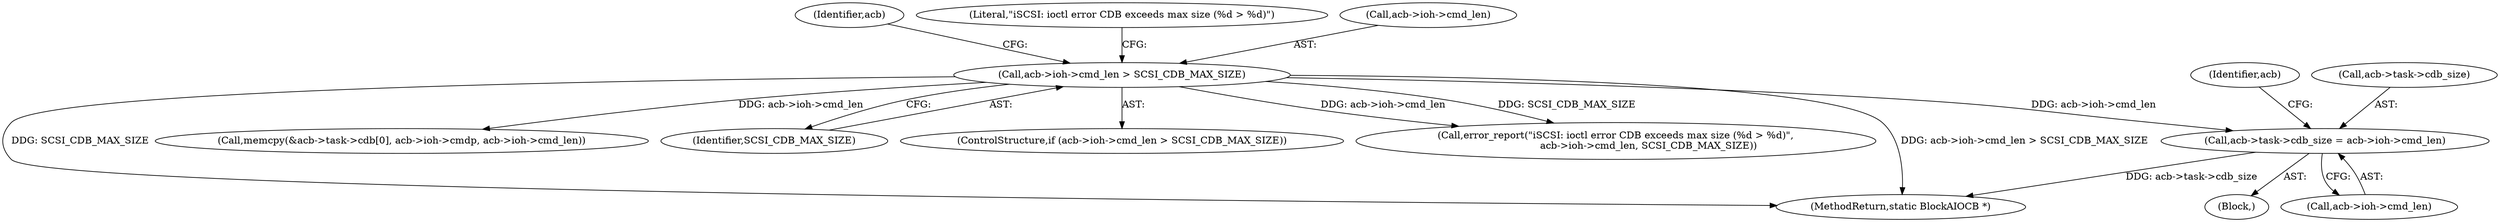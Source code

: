 digraph "0_qemu_a6b3167fa0e825aebb5a7cd8b437b6d41584a196@pointer" {
"1000232" [label="(Call,acb->task->cdb_size = acb->ioh->cmd_len)"];
"1000171" [label="(Call,acb->ioh->cmd_len > SCSI_CDB_MAX_SIZE)"];
"1000420" [label="(MethodReturn,static BlockAIOCB *)"];
"1000193" [label="(Identifier,acb)"];
"1000232" [label="(Call,acb->task->cdb_size = acb->ioh->cmd_len)"];
"1000243" [label="(Call,memcpy(&acb->task->cdb[0], acb->ioh->cmdp, acb->ioh->cmd_len))"];
"1000177" [label="(Identifier,SCSI_CDB_MAX_SIZE)"];
"1000180" [label="(Literal,\"iSCSI: ioctl error CDB exceeds max size (%d > %d)\")"];
"1000248" [label="(Identifier,acb)"];
"1000171" [label="(Call,acb->ioh->cmd_len > SCSI_CDB_MAX_SIZE)"];
"1000170" [label="(ControlStructure,if (acb->ioh->cmd_len > SCSI_CDB_MAX_SIZE))"];
"1000233" [label="(Call,acb->task->cdb_size)"];
"1000179" [label="(Call,error_report(\"iSCSI: ioctl error CDB exceeds max size (%d > %d)\",\n                     acb->ioh->cmd_len, SCSI_CDB_MAX_SIZE))"];
"1000238" [label="(Call,acb->ioh->cmd_len)"];
"1000107" [label="(Block,)"];
"1000172" [label="(Call,acb->ioh->cmd_len)"];
"1000232" -> "1000107"  [label="AST: "];
"1000232" -> "1000238"  [label="CFG: "];
"1000233" -> "1000232"  [label="AST: "];
"1000238" -> "1000232"  [label="AST: "];
"1000248" -> "1000232"  [label="CFG: "];
"1000232" -> "1000420"  [label="DDG: acb->task->cdb_size"];
"1000171" -> "1000232"  [label="DDG: acb->ioh->cmd_len"];
"1000171" -> "1000170"  [label="AST: "];
"1000171" -> "1000177"  [label="CFG: "];
"1000172" -> "1000171"  [label="AST: "];
"1000177" -> "1000171"  [label="AST: "];
"1000180" -> "1000171"  [label="CFG: "];
"1000193" -> "1000171"  [label="CFG: "];
"1000171" -> "1000420"  [label="DDG: acb->ioh->cmd_len > SCSI_CDB_MAX_SIZE"];
"1000171" -> "1000420"  [label="DDG: SCSI_CDB_MAX_SIZE"];
"1000171" -> "1000179"  [label="DDG: acb->ioh->cmd_len"];
"1000171" -> "1000179"  [label="DDG: SCSI_CDB_MAX_SIZE"];
"1000171" -> "1000243"  [label="DDG: acb->ioh->cmd_len"];
}
